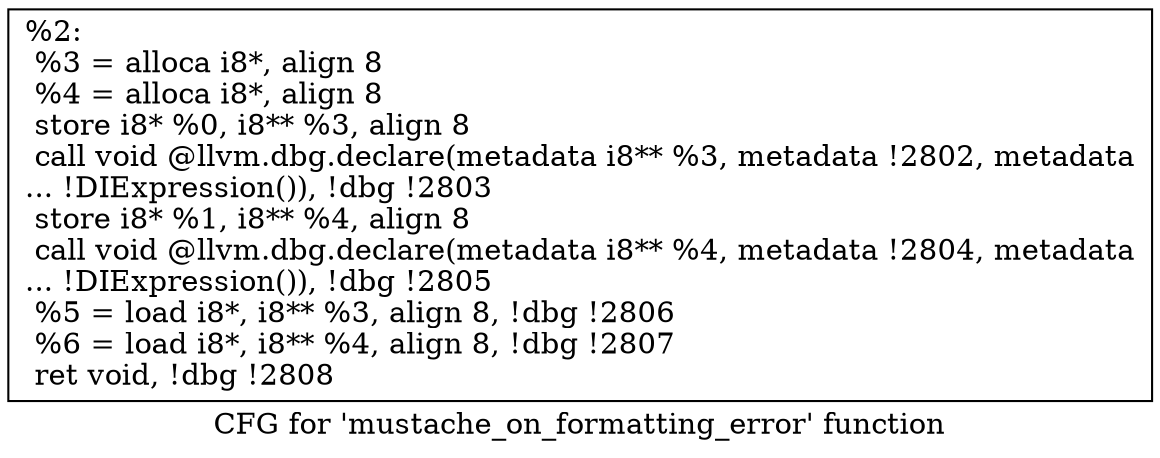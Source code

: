 digraph "CFG for 'mustache_on_formatting_error' function" {
	label="CFG for 'mustache_on_formatting_error' function";

	Node0x556851fe9a30 [shape=record,label="{%2:\l  %3 = alloca i8*, align 8\l  %4 = alloca i8*, align 8\l  store i8* %0, i8** %3, align 8\l  call void @llvm.dbg.declare(metadata i8** %3, metadata !2802, metadata\l... !DIExpression()), !dbg !2803\l  store i8* %1, i8** %4, align 8\l  call void @llvm.dbg.declare(metadata i8** %4, metadata !2804, metadata\l... !DIExpression()), !dbg !2805\l  %5 = load i8*, i8** %3, align 8, !dbg !2806\l  %6 = load i8*, i8** %4, align 8, !dbg !2807\l  ret void, !dbg !2808\l}"];
}
